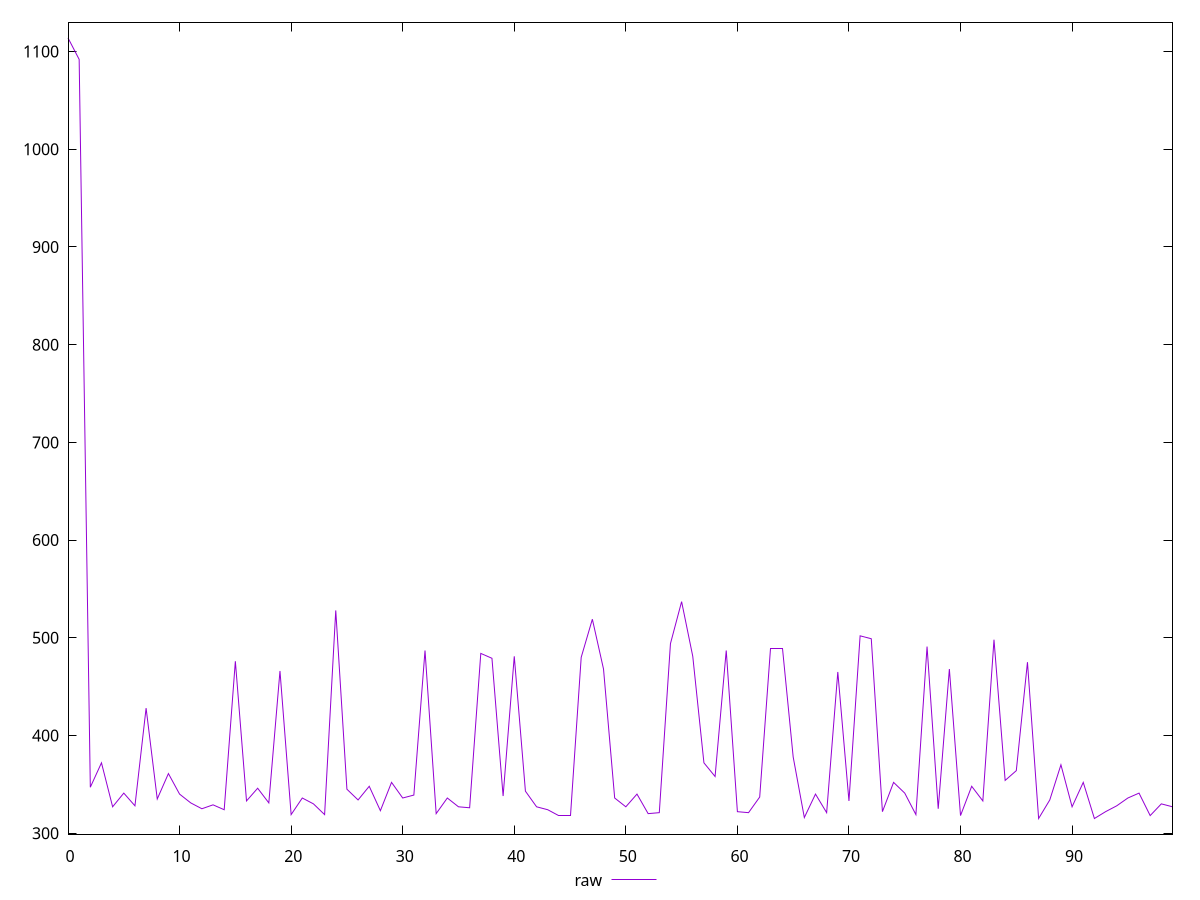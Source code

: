 reset

$raw <<EOF
0 1114
1 1092
2 347
3 372
4 327
5 341
6 328
7 428
8 335
9 361
10 340
11 331
12 325
13 329
14 324
15 476
16 333
17 346
18 331
19 466
20 319
21 336
22 330
23 319
24 528
25 345
26 334
27 348
28 323
29 352
30 336
31 339
32 487
33 320
34 336
35 327
36 326
37 484
38 479
39 338
40 481
41 343
42 327
43 324
44 318
45 318
46 480
47 519
48 468
49 336
50 327
51 340
52 320
53 321
54 494
55 537
56 481
57 372
58 358
59 487
60 322
61 321
62 337
63 489
64 489
65 378
66 316
67 340
68 321
69 465
70 333
71 502
72 499
73 322
74 352
75 341
76 319
77 491
78 325
79 468
80 318
81 348
82 333
83 498
84 354
85 364
86 475
87 315
88 334
89 370
90 327
91 352
92 315
93 322
94 328
95 336
96 341
97 318
98 330
99 327
EOF

set key outside below
set xrange [0:99]
set yrange [299.02:1129.98]
set trange [299.02:1129.98]
set terminal svg size 640, 500 enhanced background rgb 'white'
set output "report_00017_2021-02-10T15-08-03.406Z/render-blocking-resources/samples/pages+cached+noadtech/raw/values.svg"

plot $raw title "raw" with line

reset
